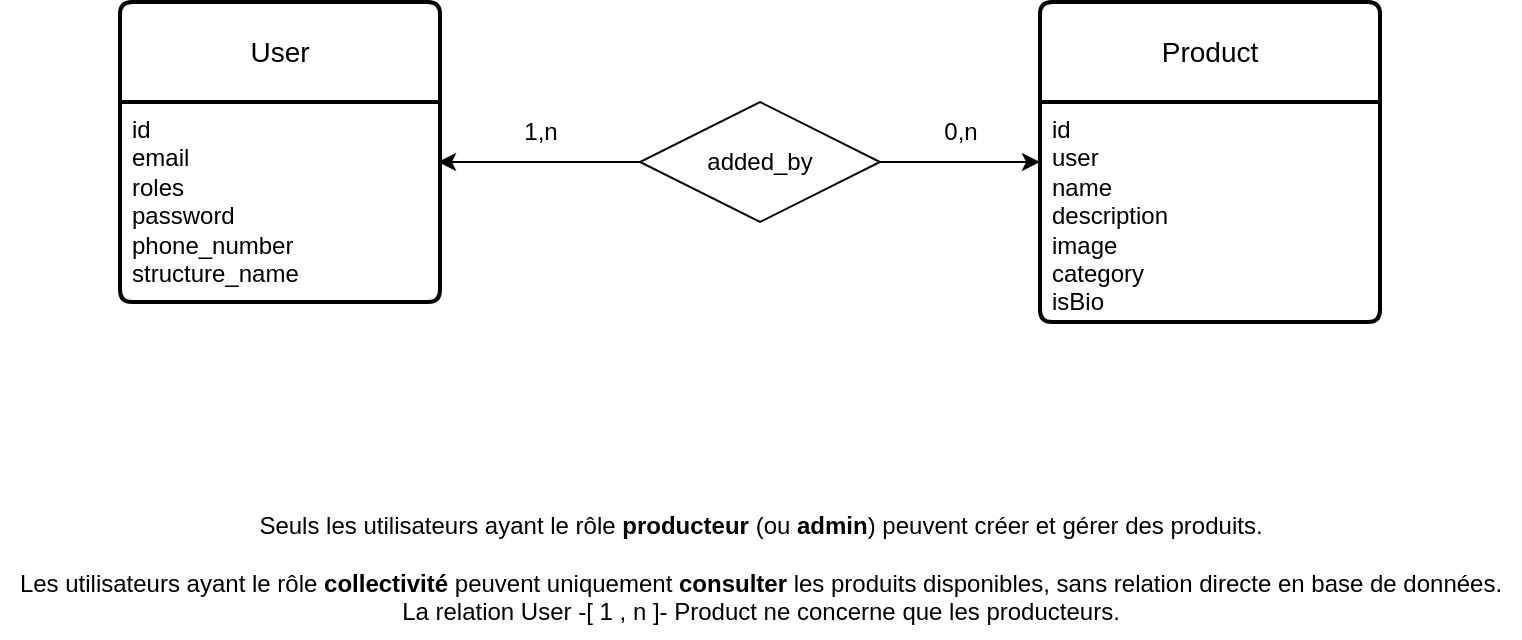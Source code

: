 <mxfile>
    <diagram id="Dq8GHapqptpgfxxfIBe5" name="Page-1">
        <mxGraphModel dx="1085" dy="795" grid="1" gridSize="10" guides="1" tooltips="1" connect="1" arrows="1" fold="1" page="1" pageScale="1" pageWidth="850" pageHeight="1100" math="0" shadow="0">
            <root>
                <mxCell id="0"/>
                <mxCell id="1" parent="0"/>
                <mxCell id="6" value="User" style="swimlane;childLayout=stackLayout;horizontal=1;startSize=50;horizontalStack=0;rounded=1;fontSize=14;fontStyle=0;strokeWidth=2;resizeParent=0;resizeLast=1;shadow=0;dashed=0;align=center;arcSize=4;whiteSpace=wrap;html=1;" vertex="1" parent="1">
                    <mxGeometry x="80" y="150" width="160" height="150" as="geometry">
                        <mxRectangle x="80" y="150" width="70" height="50" as="alternateBounds"/>
                    </mxGeometry>
                </mxCell>
                <mxCell id="7" value="id&lt;div&gt;&lt;font color=&quot;#000000&quot;&gt;email&lt;/font&gt;&lt;/div&gt;&lt;div&gt;&lt;font color=&quot;#000000&quot;&gt;roles&lt;/font&gt;&lt;/div&gt;&lt;div&gt;&lt;font color=&quot;#000000&quot;&gt;password&lt;/font&gt;&lt;/div&gt;&lt;div&gt;&lt;font color=&quot;#000000&quot;&gt;phone_number&lt;/font&gt;&lt;/div&gt;&lt;div&gt;&lt;font color=&quot;#000000&quot;&gt;structure_name&lt;/font&gt;&lt;/div&gt;" style="align=left;strokeColor=none;fillColor=none;spacingLeft=4;fontSize=12;verticalAlign=top;resizable=0;rotatable=0;part=1;html=1;" vertex="1" parent="6">
                    <mxGeometry y="50" width="160" height="100" as="geometry"/>
                </mxCell>
                <mxCell id="8" value="Product" style="swimlane;childLayout=stackLayout;horizontal=1;startSize=50;horizontalStack=0;rounded=1;fontSize=14;fontStyle=0;strokeWidth=2;resizeParent=0;resizeLast=1;shadow=0;dashed=0;align=center;arcSize=4;whiteSpace=wrap;html=1;" vertex="1" parent="1">
                    <mxGeometry x="540" y="150" width="170" height="160" as="geometry"/>
                </mxCell>
                <mxCell id="9" value="id&lt;div&gt;&lt;font color=&quot;#000000&quot;&gt;user&lt;br&gt;&lt;/font&gt;&lt;div&gt;name&lt;/div&gt;&lt;div&gt;description&lt;/div&gt;&lt;div&gt;image&lt;/div&gt;&lt;div&gt;category&lt;/div&gt;&lt;div&gt;isBio&lt;/div&gt;&lt;/div&gt;" style="align=left;strokeColor=none;fillColor=none;spacingLeft=4;fontSize=12;verticalAlign=top;resizable=0;rotatable=0;part=1;html=1;" vertex="1" parent="8">
                    <mxGeometry y="50" width="170" height="110" as="geometry"/>
                </mxCell>
                <mxCell id="13" value="1,n" style="text;html=1;align=center;verticalAlign=middle;resizable=0;points=[];autosize=1;strokeColor=none;fillColor=none;" vertex="1" parent="1">
                    <mxGeometry x="270" y="200" width="40" height="30" as="geometry"/>
                </mxCell>
                <mxCell id="14" value="0,n" style="text;html=1;align=center;verticalAlign=middle;resizable=0;points=[];autosize=1;strokeColor=none;fillColor=none;" vertex="1" parent="1">
                    <mxGeometry x="480" y="200" width="40" height="30" as="geometry"/>
                </mxCell>
                <mxCell id="16" value="" style="edgeStyle=none;html=1;entryX=0;entryY=0.5;entryDx=0;entryDy=0;" edge="1" parent="1" source="15" target="8">
                    <mxGeometry relative="1" as="geometry"/>
                </mxCell>
                <mxCell id="17" value="" style="edgeStyle=none;html=1;" edge="1" parent="1" source="15">
                    <mxGeometry relative="1" as="geometry">
                        <mxPoint x="239" y="230" as="targetPoint"/>
                        <Array as="points">
                            <mxPoint x="290" y="230"/>
                        </Array>
                    </mxGeometry>
                </mxCell>
                <mxCell id="15" value="added_by" style="shape=rhombus;perimeter=rhombusPerimeter;whiteSpace=wrap;html=1;align=center;" vertex="1" parent="1">
                    <mxGeometry x="340" y="200" width="120" height="60" as="geometry"/>
                </mxCell>
                <mxCell id="18" value="&lt;span style=&quot;color: rgb(0, 0, 0);&quot;&gt;Seuls les utilisateurs ayant le rôle&amp;nbsp;&lt;/span&gt;&lt;strong data-end=&quot;237&quot; data-start=&quot;223&quot;&gt;producteur&lt;/strong&gt;&lt;span style=&quot;color: rgb(0, 0, 0);&quot;&gt;&amp;nbsp;(ou&amp;nbsp;&lt;/span&gt;&lt;strong data-end=&quot;251&quot; data-start=&quot;242&quot;&gt;admin&lt;/strong&gt;&lt;span style=&quot;color: rgb(0, 0, 0);&quot;&gt;) peuvent créer et gérer des produits.&lt;/span&gt;&lt;br data-end=&quot;292&quot; data-start=&quot;289&quot;&gt;&lt;br&gt;&lt;span style=&quot;color: rgb(0, 0, 0);&quot;&gt;Les utilisateurs ayant le rôle&amp;nbsp;&lt;/span&gt;&lt;strong data-end=&quot;339&quot; data-start=&quot;323&quot;&gt;collectivité&lt;/strong&gt;&lt;span style=&quot;color: rgb(0, 0, 0);&quot;&gt;&amp;nbsp;peuvent uniquement&amp;nbsp;&lt;/span&gt;&lt;strong data-end=&quot;372&quot; data-start=&quot;359&quot;&gt;consulter&lt;/strong&gt;&lt;span style=&quot;color: rgb(0, 0, 0);&quot;&gt;&amp;nbsp;les produits disponibles, sans relation directe en base de données.&lt;/span&gt;&lt;div&gt;&lt;font style=&quot;color: rgb(0, 0, 0);&quot;&gt;La relation User -[ 1 , n ]- Product ne concerne que les producteurs.&lt;/font&gt;&lt;/div&gt;" style="text;html=1;align=center;verticalAlign=middle;resizable=0;points=[];autosize=1;strokeColor=none;fillColor=none;" vertex="1" parent="1">
                    <mxGeometry x="20" y="398" width="760" height="70" as="geometry"/>
                </mxCell>
            </root>
        </mxGraphModel>
    </diagram>
</mxfile>